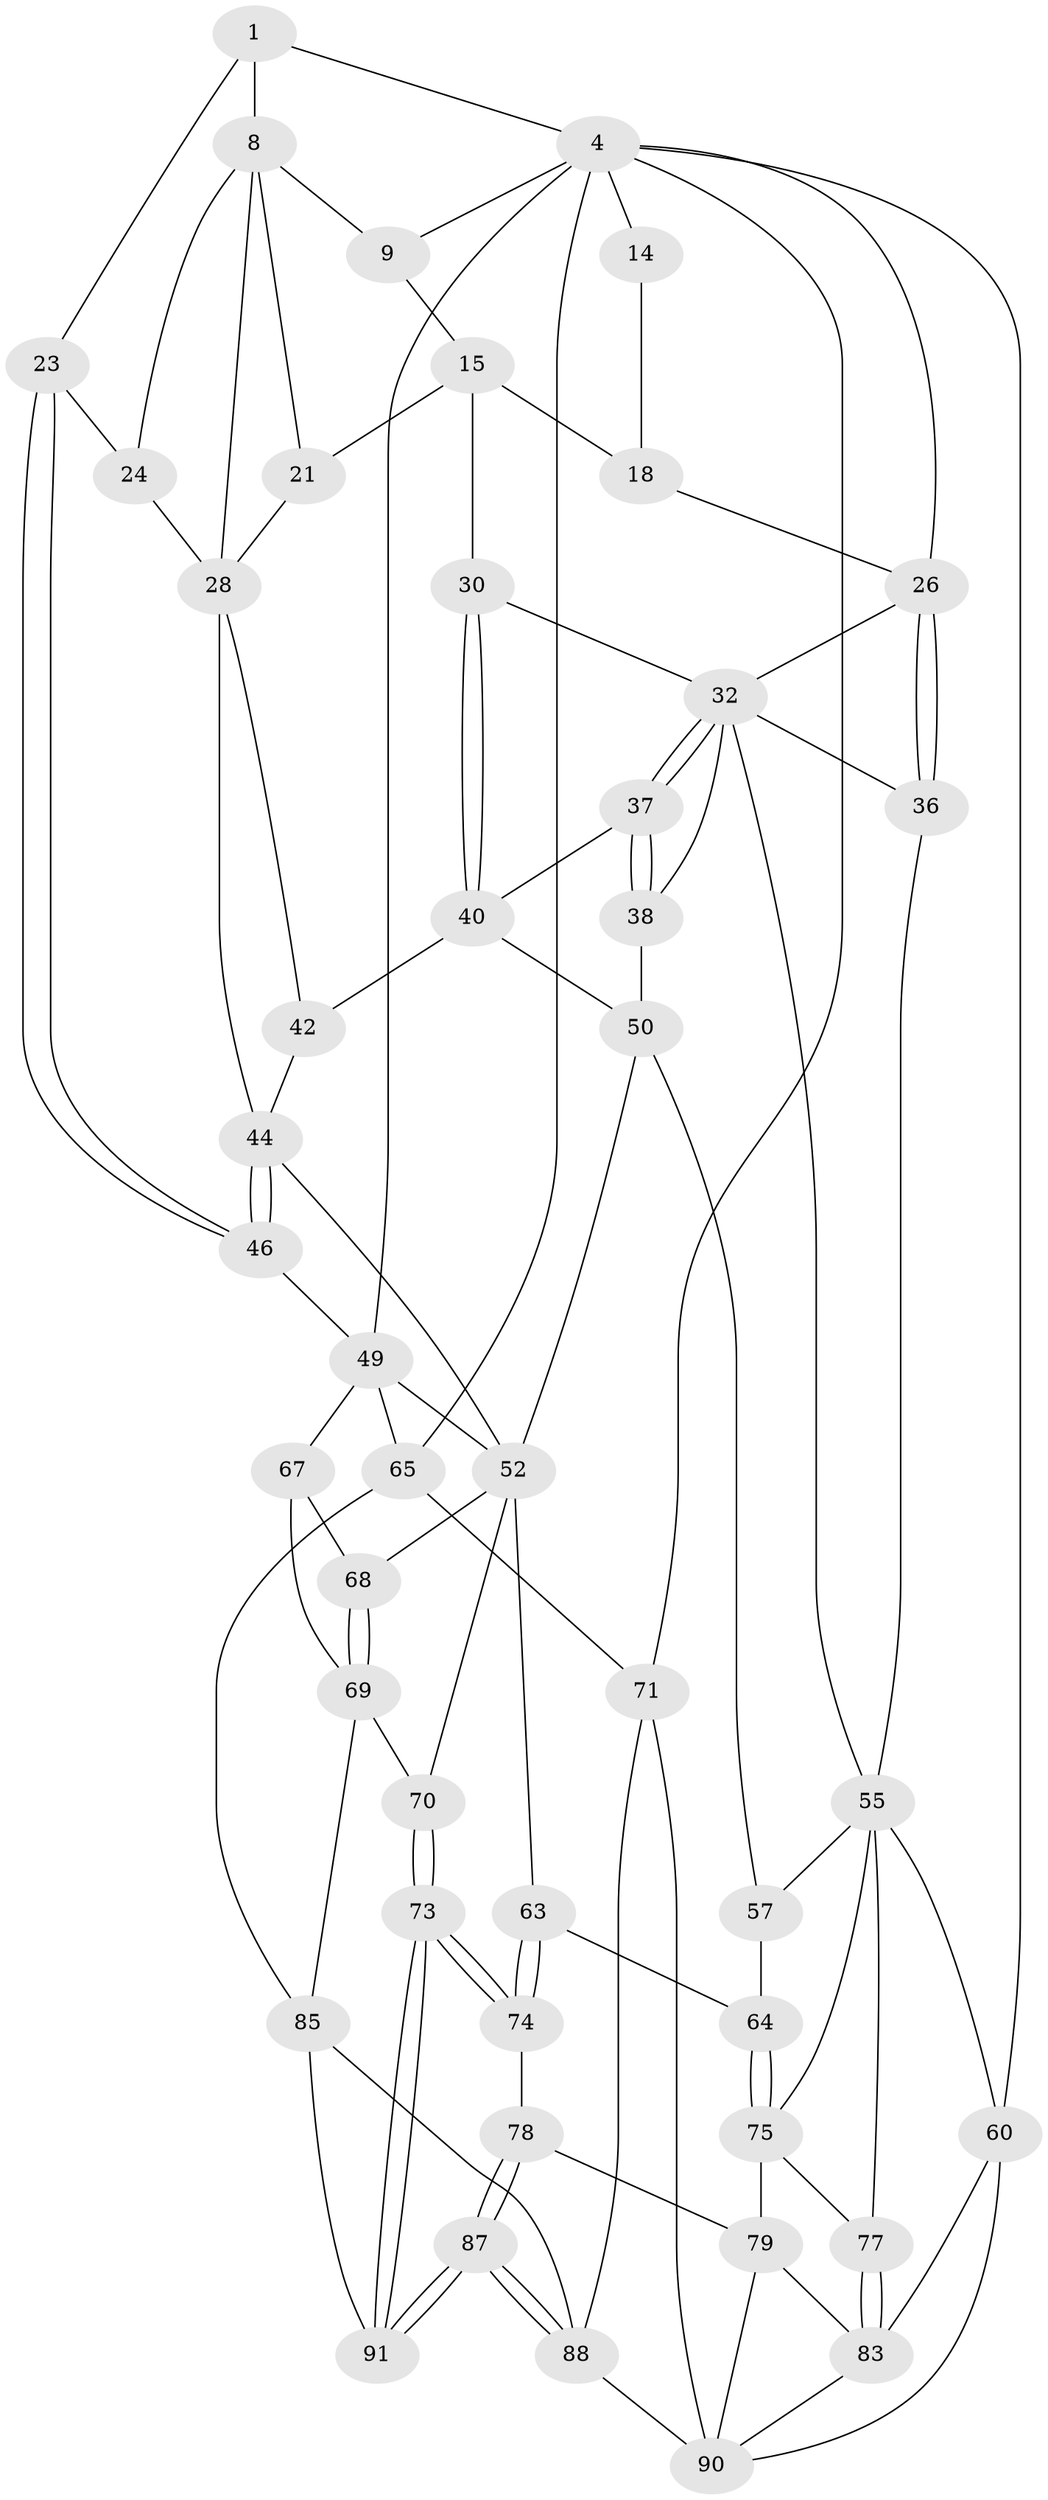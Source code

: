 // original degree distribution, {3: 0.031578947368421054, 6: 0.21052631578947367, 5: 0.5368421052631579, 4: 0.22105263157894736}
// Generated by graph-tools (version 1.1) at 2025/17/03/09/25 04:17:17]
// undirected, 47 vertices, 104 edges
graph export_dot {
graph [start="1"]
  node [color=gray90,style=filled];
  1 [pos="+0.9532646818319174+0",super="+7+2"];
  4 [pos="+1+0.20393455045652797",super="+48+5"];
  8 [pos="+0.7787907404360256+0",super="+20"];
  9 [pos="+0.7353783205772204+0",super="+10"];
  14 [pos="+0.3635858981652328+0"];
  15 [pos="+0.5159355324263021+0.09395692330273436",super="+16"];
  18 [pos="+0.3516058199899768+0.07288823550889253"];
  21 [pos="+0.6618034801090469+0.20948794394276865"];
  23 [pos="+0.9779079196225946+0.19907152339943732"];
  24 [pos="+0.9726636357201458+0.1999268213774427"];
  26 [pos="+0+0.14283314300588468",super="+27"];
  28 [pos="+0.797560561640473+0.19265137559818526",super="+34+29"];
  30 [pos="+0.4997597248425826+0.24146967769084385",super="+31"];
  32 [pos="+0.3613175883061721+0.2027981874488568",super="+33"];
  36 [pos="+0+0.22463564215250034"];
  37 [pos="+0.3720628427786603+0.29286188281916303"];
  38 [pos="+0.3220961684147797+0.36718560819159624"];
  40 [pos="+0.49830307785785616+0.2454007245760211",super="+43+41"];
  42 [pos="+0.7001099945593993+0.37825412216452026"];
  44 [pos="+0.7500163237188238+0.4127111086873175",super="+45"];
  46 [pos="+0.9225468715166601+0.39883083710587736"];
  49 [pos="+1+0.42214773459023863",super="+61"];
  50 [pos="+0.4538591317948862+0.42647142644851327",super="+51"];
  52 [pos="+0.7243423392073897+0.4550114127676228",super="+62+53"];
  55 [pos="+0.17951795031542733+0.5909954100788097",super="+58+56"];
  57 [pos="+0.35280940931256016+0.46390482948432393"];
  60 [pos="+0+0.8306045681105997"];
  63 [pos="+0.47280267016088895+0.6203590021688078"];
  64 [pos="+0.4292200092736211+0.6030101257401006"];
  65 [pos="+1+0.6432821108158184",super="+72"];
  67 [pos="+0.9325462171751058+0.7118630726933304"];
  68 [pos="+0.8327134249958871+0.6756933496490084"];
  69 [pos="+0.6929134598146403+0.7709141782975168",super="+84"];
  70 [pos="+0.6925873305069424+0.770862486152498"];
  71 [pos="+1+1"];
  73 [pos="+0.6834961660349833+0.7776951580722359"];
  74 [pos="+0.48856484327784117+0.6973122465331814"];
  75 [pos="+0.31213160289039704+0.6842208233795883",super="+76"];
  77 [pos="+0.16918592828983098+0.7186636868328271"];
  78 [pos="+0.4213776107292272+0.8132736340894391"];
  79 [pos="+0.4045371647488352+0.8027597005623739",super="+80+81"];
  83 [pos="+0.14167202044446683+0.8049363179092212",super="+86"];
  85 [pos="+0.8706844636035485+0.8513772884886937",super="+92"];
  87 [pos="+0.4978651764368725+1"];
  88 [pos="+0.47927028463176735+1",super="+94+89"];
  90 [pos="+0.20352242771756238+0.8575999575628747",super="+93"];
  91 [pos="+0.5584336912286294+0.9843686345141796"];
  1 -- 8;
  1 -- 4;
  1 -- 23;
  4 -- 65;
  4 -- 49;
  4 -- 26;
  4 -- 71;
  4 -- 60;
  4 -- 14;
  4 -- 9;
  8 -- 9;
  8 -- 24;
  8 -- 28;
  8 -- 21;
  9 -- 15 [weight=3];
  14 -- 18;
  15 -- 18;
  15 -- 21;
  15 -- 30 [weight=2];
  18 -- 26;
  21 -- 28;
  23 -- 24;
  23 -- 46;
  23 -- 46;
  24 -- 28;
  26 -- 36;
  26 -- 36;
  26 -- 32;
  28 -- 44;
  28 -- 42;
  30 -- 40;
  30 -- 40;
  30 -- 32;
  32 -- 37;
  32 -- 37;
  32 -- 36;
  32 -- 38;
  32 -- 55;
  36 -- 55;
  37 -- 38;
  37 -- 38;
  37 -- 40;
  38 -- 50;
  40 -- 42;
  40 -- 50;
  42 -- 44;
  44 -- 46;
  44 -- 46;
  44 -- 52;
  46 -- 49;
  49 -- 65;
  49 -- 67;
  49 -- 52;
  50 -- 57;
  50 -- 52;
  52 -- 68;
  52 -- 70;
  52 -- 63;
  55 -- 57;
  55 -- 75;
  55 -- 77;
  55 -- 60;
  57 -- 64;
  60 -- 90;
  60 -- 83;
  63 -- 64;
  63 -- 74;
  63 -- 74;
  64 -- 75;
  64 -- 75;
  65 -- 85;
  65 -- 71;
  67 -- 68;
  67 -- 69;
  68 -- 69;
  68 -- 69;
  69 -- 70;
  69 -- 85;
  70 -- 73;
  70 -- 73;
  71 -- 88;
  71 -- 90;
  73 -- 74;
  73 -- 74;
  73 -- 91;
  73 -- 91;
  74 -- 78;
  75 -- 77;
  75 -- 79;
  77 -- 83;
  77 -- 83;
  78 -- 79;
  78 -- 87;
  78 -- 87;
  79 -- 90;
  79 -- 83;
  83 -- 90;
  85 -- 88;
  85 -- 91;
  87 -- 88;
  87 -- 88;
  87 -- 91;
  87 -- 91;
  88 -- 90 [weight=2];
}
